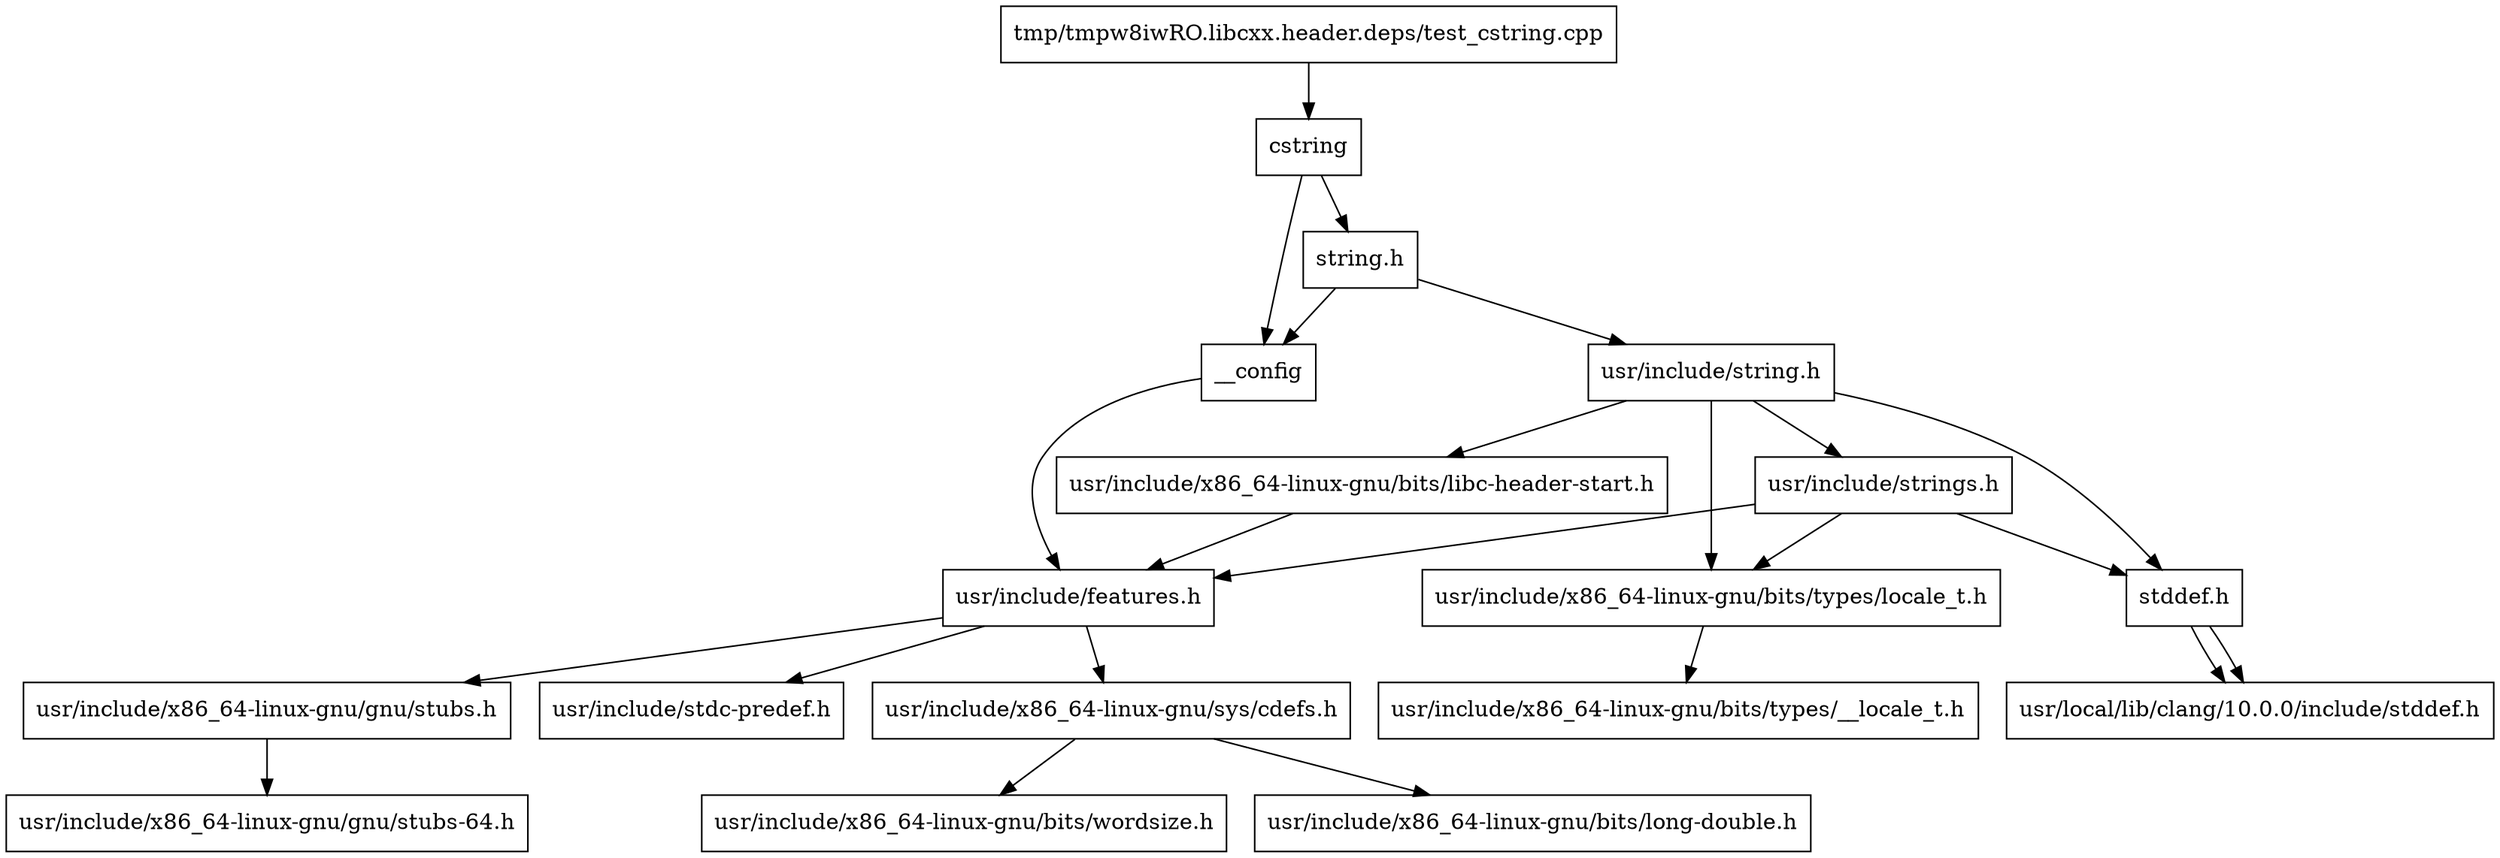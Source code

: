 digraph "dependencies" {
  header_1 [ shape="box", label="cstring"];
  header_0 [ shape="box", label="tmp/tmpw8iwRO.libcxx.header.deps/test_cstring.cpp"];
  header_2 [ shape="box", label="__config"];
  header_3 [ shape="box", label="usr/include/features.h"];
  header_4 [ shape="box", label="usr/include/stdc-predef.h"];
  header_5 [ shape="box", label="usr/include/x86_64-linux-gnu/sys/cdefs.h"];
  header_6 [ shape="box", label="usr/include/x86_64-linux-gnu/bits/wordsize.h"];
  header_7 [ shape="box", label="usr/include/x86_64-linux-gnu/bits/long-double.h"];
  header_8 [ shape="box", label="usr/include/x86_64-linux-gnu/gnu/stubs.h"];
  header_9 [ shape="box", label="usr/include/x86_64-linux-gnu/gnu/stubs-64.h"];
  header_11 [ shape="box", label="string.h"];
  header_12 [ shape="box", label="usr/include/string.h"];
  header_13 [ shape="box", label="usr/include/x86_64-linux-gnu/bits/libc-header-start.h"];
  header_14 [ shape="box", label="stddef.h"];
  header_15 [ shape="box", label="usr/local/lib/clang/10.0.0/include/stddef.h"];
  header_16 [ shape="box", label="usr/include/x86_64-linux-gnu/bits/types/locale_t.h"];
  header_17 [ shape="box", label="usr/include/x86_64-linux-gnu/bits/types/__locale_t.h"];
  header_18 [ shape="box", label="usr/include/strings.h"];
  header_5 -> header_6;
  header_5 -> header_7;
  header_11 -> header_2;
  header_11 -> header_12;
  header_12 -> header_13;
  header_12 -> header_14;
  header_12 -> header_16;
  header_12 -> header_18;
  header_0 -> header_1;
  header_14 -> header_15;
  header_14 -> header_15;
  header_8 -> header_9;
  header_13 -> header_3;
  header_16 -> header_17;
  header_2 -> header_3;
  header_1 -> header_2;
  header_1 -> header_11;
  header_18 -> header_3;
  header_18 -> header_14;
  header_18 -> header_16;
  header_3 -> header_4;
  header_3 -> header_5;
  header_3 -> header_8;
}

